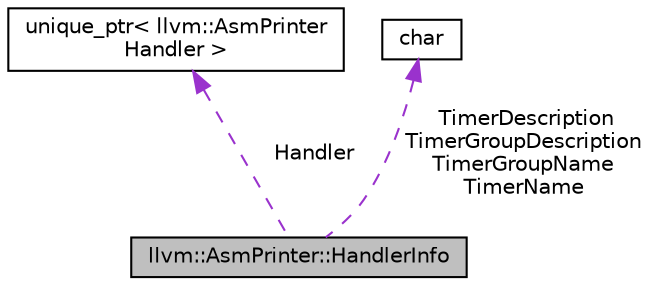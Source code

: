 digraph "llvm::AsmPrinter::HandlerInfo"
{
 // LATEX_PDF_SIZE
  bgcolor="transparent";
  edge [fontname="Helvetica",fontsize="10",labelfontname="Helvetica",labelfontsize="10"];
  node [fontname="Helvetica",fontsize="10",shape="box"];
  Node1 [label="llvm::AsmPrinter::HandlerInfo",height=0.2,width=0.4,color="black", fillcolor="grey75", style="filled", fontcolor="black",tooltip="Protected struct HandlerInfo and Handlers permit target extended AsmPrinter adds their own handlers."];
  Node2 -> Node1 [dir="back",color="darkorchid3",fontsize="10",style="dashed",label=" Handler" ,fontname="Helvetica"];
  Node2 [label="unique_ptr\< llvm::AsmPrinter\lHandler \>",height=0.2,width=0.4,color="black",tooltip=" "];
  Node3 -> Node1 [dir="back",color="darkorchid3",fontsize="10",style="dashed",label=" TimerDescription\nTimerGroupDescription\nTimerGroupName\nTimerName" ,fontname="Helvetica"];
  Node3 [label="char",height=0.2,width=0.4,color="black",URL="$classchar.html",tooltip=" "];
}
